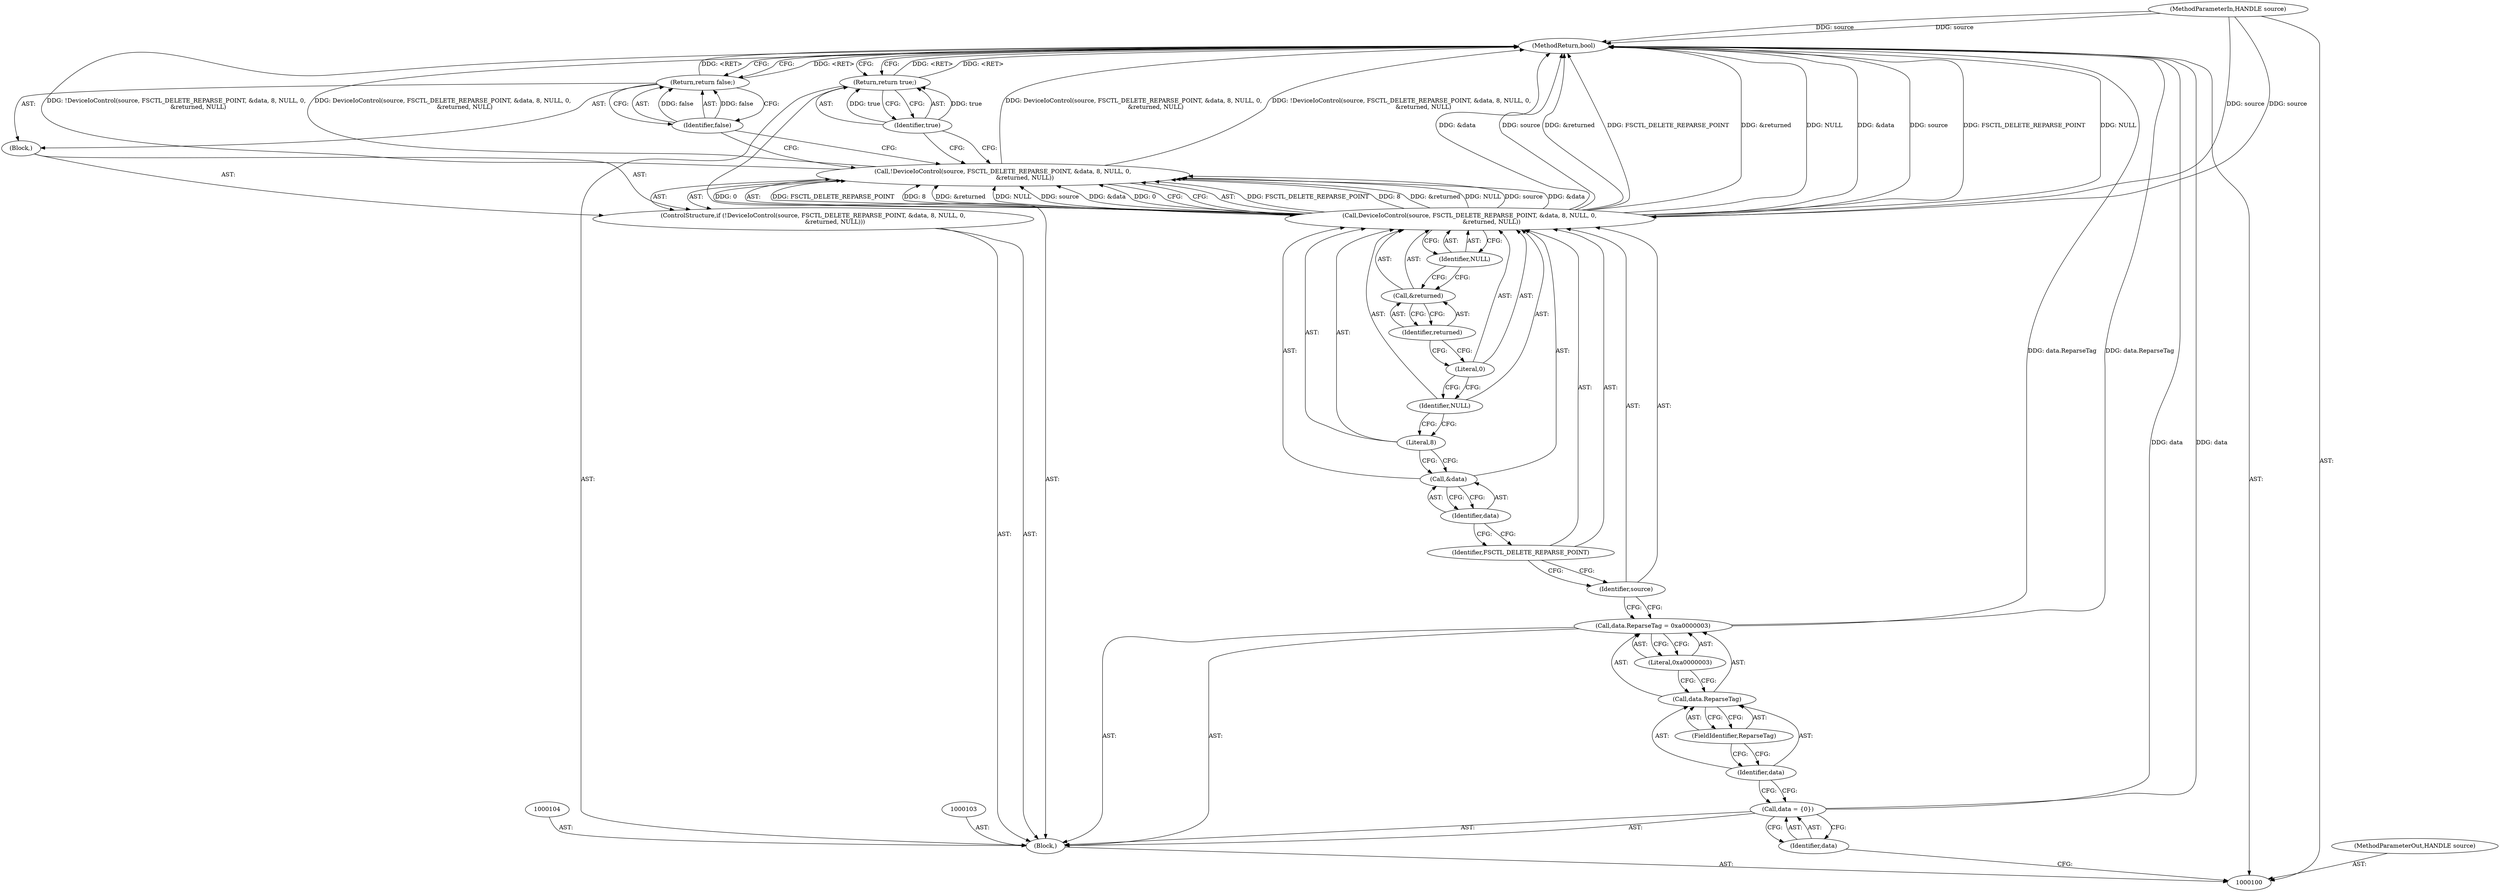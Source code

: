 digraph "1_Chrome_4f1f3d0f03c79ddaace56f067cf28a27f9466b7d" {
"1000130" [label="(MethodReturn,bool)"];
"1000101" [label="(MethodParameterIn,HANDLE source)"];
"1000168" [label="(MethodParameterOut,HANDLE source)"];
"1000102" [label="(Block,)"];
"1000105" [label="(Call,data = {0})"];
"1000106" [label="(Identifier,data)"];
"1000107" [label="(Call,data.ReparseTag = 0xa0000003)"];
"1000108" [label="(Call,data.ReparseTag)"];
"1000109" [label="(Identifier,data)"];
"1000111" [label="(Literal,0xa0000003)"];
"1000110" [label="(FieldIdentifier,ReparseTag)"];
"1000112" [label="(ControlStructure,if (!DeviceIoControl(source, FSCTL_DELETE_REPARSE_POINT, &data, 8, NULL, 0,\n                       &returned, NULL)))"];
"1000115" [label="(Identifier,source)"];
"1000116" [label="(Identifier,FSCTL_DELETE_REPARSE_POINT)"];
"1000117" [label="(Call,&data)"];
"1000113" [label="(Call,!DeviceIoControl(source, FSCTL_DELETE_REPARSE_POINT, &data, 8, NULL, 0,\n                       &returned, NULL))"];
"1000118" [label="(Identifier,data)"];
"1000119" [label="(Literal,8)"];
"1000120" [label="(Identifier,NULL)"];
"1000114" [label="(Call,DeviceIoControl(source, FSCTL_DELETE_REPARSE_POINT, &data, 8, NULL, 0,\n                       &returned, NULL))"];
"1000121" [label="(Literal,0)"];
"1000122" [label="(Call,&returned)"];
"1000123" [label="(Identifier,returned)"];
"1000124" [label="(Identifier,NULL)"];
"1000125" [label="(Block,)"];
"1000127" [label="(Identifier,false)"];
"1000126" [label="(Return,return false;)"];
"1000128" [label="(Return,return true;)"];
"1000129" [label="(Identifier,true)"];
"1000130" -> "1000100"  [label="AST: "];
"1000130" -> "1000126"  [label="CFG: "];
"1000130" -> "1000128"  [label="CFG: "];
"1000126" -> "1000130"  [label="DDG: <RET>"];
"1000114" -> "1000130"  [label="DDG: &data"];
"1000114" -> "1000130"  [label="DDG: source"];
"1000114" -> "1000130"  [label="DDG: &returned"];
"1000114" -> "1000130"  [label="DDG: FSCTL_DELETE_REPARSE_POINT"];
"1000114" -> "1000130"  [label="DDG: NULL"];
"1000107" -> "1000130"  [label="DDG: data.ReparseTag"];
"1000113" -> "1000130"  [label="DDG: DeviceIoControl(source, FSCTL_DELETE_REPARSE_POINT, &data, 8, NULL, 0,\n                       &returned, NULL)"];
"1000113" -> "1000130"  [label="DDG: !DeviceIoControl(source, FSCTL_DELETE_REPARSE_POINT, &data, 8, NULL, 0,\n                       &returned, NULL)"];
"1000105" -> "1000130"  [label="DDG: data"];
"1000101" -> "1000130"  [label="DDG: source"];
"1000128" -> "1000130"  [label="DDG: <RET>"];
"1000101" -> "1000100"  [label="AST: "];
"1000101" -> "1000130"  [label="DDG: source"];
"1000101" -> "1000114"  [label="DDG: source"];
"1000168" -> "1000100"  [label="AST: "];
"1000102" -> "1000100"  [label="AST: "];
"1000103" -> "1000102"  [label="AST: "];
"1000104" -> "1000102"  [label="AST: "];
"1000105" -> "1000102"  [label="AST: "];
"1000107" -> "1000102"  [label="AST: "];
"1000112" -> "1000102"  [label="AST: "];
"1000128" -> "1000102"  [label="AST: "];
"1000105" -> "1000102"  [label="AST: "];
"1000105" -> "1000106"  [label="CFG: "];
"1000106" -> "1000105"  [label="AST: "];
"1000109" -> "1000105"  [label="CFG: "];
"1000105" -> "1000130"  [label="DDG: data"];
"1000106" -> "1000105"  [label="AST: "];
"1000106" -> "1000100"  [label="CFG: "];
"1000105" -> "1000106"  [label="CFG: "];
"1000107" -> "1000102"  [label="AST: "];
"1000107" -> "1000111"  [label="CFG: "];
"1000108" -> "1000107"  [label="AST: "];
"1000111" -> "1000107"  [label="AST: "];
"1000115" -> "1000107"  [label="CFG: "];
"1000107" -> "1000130"  [label="DDG: data.ReparseTag"];
"1000108" -> "1000107"  [label="AST: "];
"1000108" -> "1000110"  [label="CFG: "];
"1000109" -> "1000108"  [label="AST: "];
"1000110" -> "1000108"  [label="AST: "];
"1000111" -> "1000108"  [label="CFG: "];
"1000109" -> "1000108"  [label="AST: "];
"1000109" -> "1000105"  [label="CFG: "];
"1000110" -> "1000109"  [label="CFG: "];
"1000111" -> "1000107"  [label="AST: "];
"1000111" -> "1000108"  [label="CFG: "];
"1000107" -> "1000111"  [label="CFG: "];
"1000110" -> "1000108"  [label="AST: "];
"1000110" -> "1000109"  [label="CFG: "];
"1000108" -> "1000110"  [label="CFG: "];
"1000112" -> "1000102"  [label="AST: "];
"1000113" -> "1000112"  [label="AST: "];
"1000125" -> "1000112"  [label="AST: "];
"1000115" -> "1000114"  [label="AST: "];
"1000115" -> "1000107"  [label="CFG: "];
"1000116" -> "1000115"  [label="CFG: "];
"1000116" -> "1000114"  [label="AST: "];
"1000116" -> "1000115"  [label="CFG: "];
"1000118" -> "1000116"  [label="CFG: "];
"1000117" -> "1000114"  [label="AST: "];
"1000117" -> "1000118"  [label="CFG: "];
"1000118" -> "1000117"  [label="AST: "];
"1000119" -> "1000117"  [label="CFG: "];
"1000113" -> "1000112"  [label="AST: "];
"1000113" -> "1000114"  [label="CFG: "];
"1000114" -> "1000113"  [label="AST: "];
"1000127" -> "1000113"  [label="CFG: "];
"1000129" -> "1000113"  [label="CFG: "];
"1000113" -> "1000130"  [label="DDG: DeviceIoControl(source, FSCTL_DELETE_REPARSE_POINT, &data, 8, NULL, 0,\n                       &returned, NULL)"];
"1000113" -> "1000130"  [label="DDG: !DeviceIoControl(source, FSCTL_DELETE_REPARSE_POINT, &data, 8, NULL, 0,\n                       &returned, NULL)"];
"1000114" -> "1000113"  [label="DDG: FSCTL_DELETE_REPARSE_POINT"];
"1000114" -> "1000113"  [label="DDG: 8"];
"1000114" -> "1000113"  [label="DDG: &returned"];
"1000114" -> "1000113"  [label="DDG: NULL"];
"1000114" -> "1000113"  [label="DDG: source"];
"1000114" -> "1000113"  [label="DDG: &data"];
"1000114" -> "1000113"  [label="DDG: 0"];
"1000118" -> "1000117"  [label="AST: "];
"1000118" -> "1000116"  [label="CFG: "];
"1000117" -> "1000118"  [label="CFG: "];
"1000119" -> "1000114"  [label="AST: "];
"1000119" -> "1000117"  [label="CFG: "];
"1000120" -> "1000119"  [label="CFG: "];
"1000120" -> "1000114"  [label="AST: "];
"1000120" -> "1000119"  [label="CFG: "];
"1000121" -> "1000120"  [label="CFG: "];
"1000114" -> "1000113"  [label="AST: "];
"1000114" -> "1000124"  [label="CFG: "];
"1000115" -> "1000114"  [label="AST: "];
"1000116" -> "1000114"  [label="AST: "];
"1000117" -> "1000114"  [label="AST: "];
"1000119" -> "1000114"  [label="AST: "];
"1000120" -> "1000114"  [label="AST: "];
"1000121" -> "1000114"  [label="AST: "];
"1000122" -> "1000114"  [label="AST: "];
"1000124" -> "1000114"  [label="AST: "];
"1000113" -> "1000114"  [label="CFG: "];
"1000114" -> "1000130"  [label="DDG: &data"];
"1000114" -> "1000130"  [label="DDG: source"];
"1000114" -> "1000130"  [label="DDG: &returned"];
"1000114" -> "1000130"  [label="DDG: FSCTL_DELETE_REPARSE_POINT"];
"1000114" -> "1000130"  [label="DDG: NULL"];
"1000114" -> "1000113"  [label="DDG: FSCTL_DELETE_REPARSE_POINT"];
"1000114" -> "1000113"  [label="DDG: 8"];
"1000114" -> "1000113"  [label="DDG: &returned"];
"1000114" -> "1000113"  [label="DDG: NULL"];
"1000114" -> "1000113"  [label="DDG: source"];
"1000114" -> "1000113"  [label="DDG: &data"];
"1000114" -> "1000113"  [label="DDG: 0"];
"1000101" -> "1000114"  [label="DDG: source"];
"1000121" -> "1000114"  [label="AST: "];
"1000121" -> "1000120"  [label="CFG: "];
"1000123" -> "1000121"  [label="CFG: "];
"1000122" -> "1000114"  [label="AST: "];
"1000122" -> "1000123"  [label="CFG: "];
"1000123" -> "1000122"  [label="AST: "];
"1000124" -> "1000122"  [label="CFG: "];
"1000123" -> "1000122"  [label="AST: "];
"1000123" -> "1000121"  [label="CFG: "];
"1000122" -> "1000123"  [label="CFG: "];
"1000124" -> "1000114"  [label="AST: "];
"1000124" -> "1000122"  [label="CFG: "];
"1000114" -> "1000124"  [label="CFG: "];
"1000125" -> "1000112"  [label="AST: "];
"1000126" -> "1000125"  [label="AST: "];
"1000127" -> "1000126"  [label="AST: "];
"1000127" -> "1000113"  [label="CFG: "];
"1000126" -> "1000127"  [label="CFG: "];
"1000127" -> "1000126"  [label="DDG: false"];
"1000126" -> "1000125"  [label="AST: "];
"1000126" -> "1000127"  [label="CFG: "];
"1000127" -> "1000126"  [label="AST: "];
"1000130" -> "1000126"  [label="CFG: "];
"1000126" -> "1000130"  [label="DDG: <RET>"];
"1000127" -> "1000126"  [label="DDG: false"];
"1000128" -> "1000102"  [label="AST: "];
"1000128" -> "1000129"  [label="CFG: "];
"1000129" -> "1000128"  [label="AST: "];
"1000130" -> "1000128"  [label="CFG: "];
"1000128" -> "1000130"  [label="DDG: <RET>"];
"1000129" -> "1000128"  [label="DDG: true"];
"1000129" -> "1000128"  [label="AST: "];
"1000129" -> "1000113"  [label="CFG: "];
"1000128" -> "1000129"  [label="CFG: "];
"1000129" -> "1000128"  [label="DDG: true"];
}
